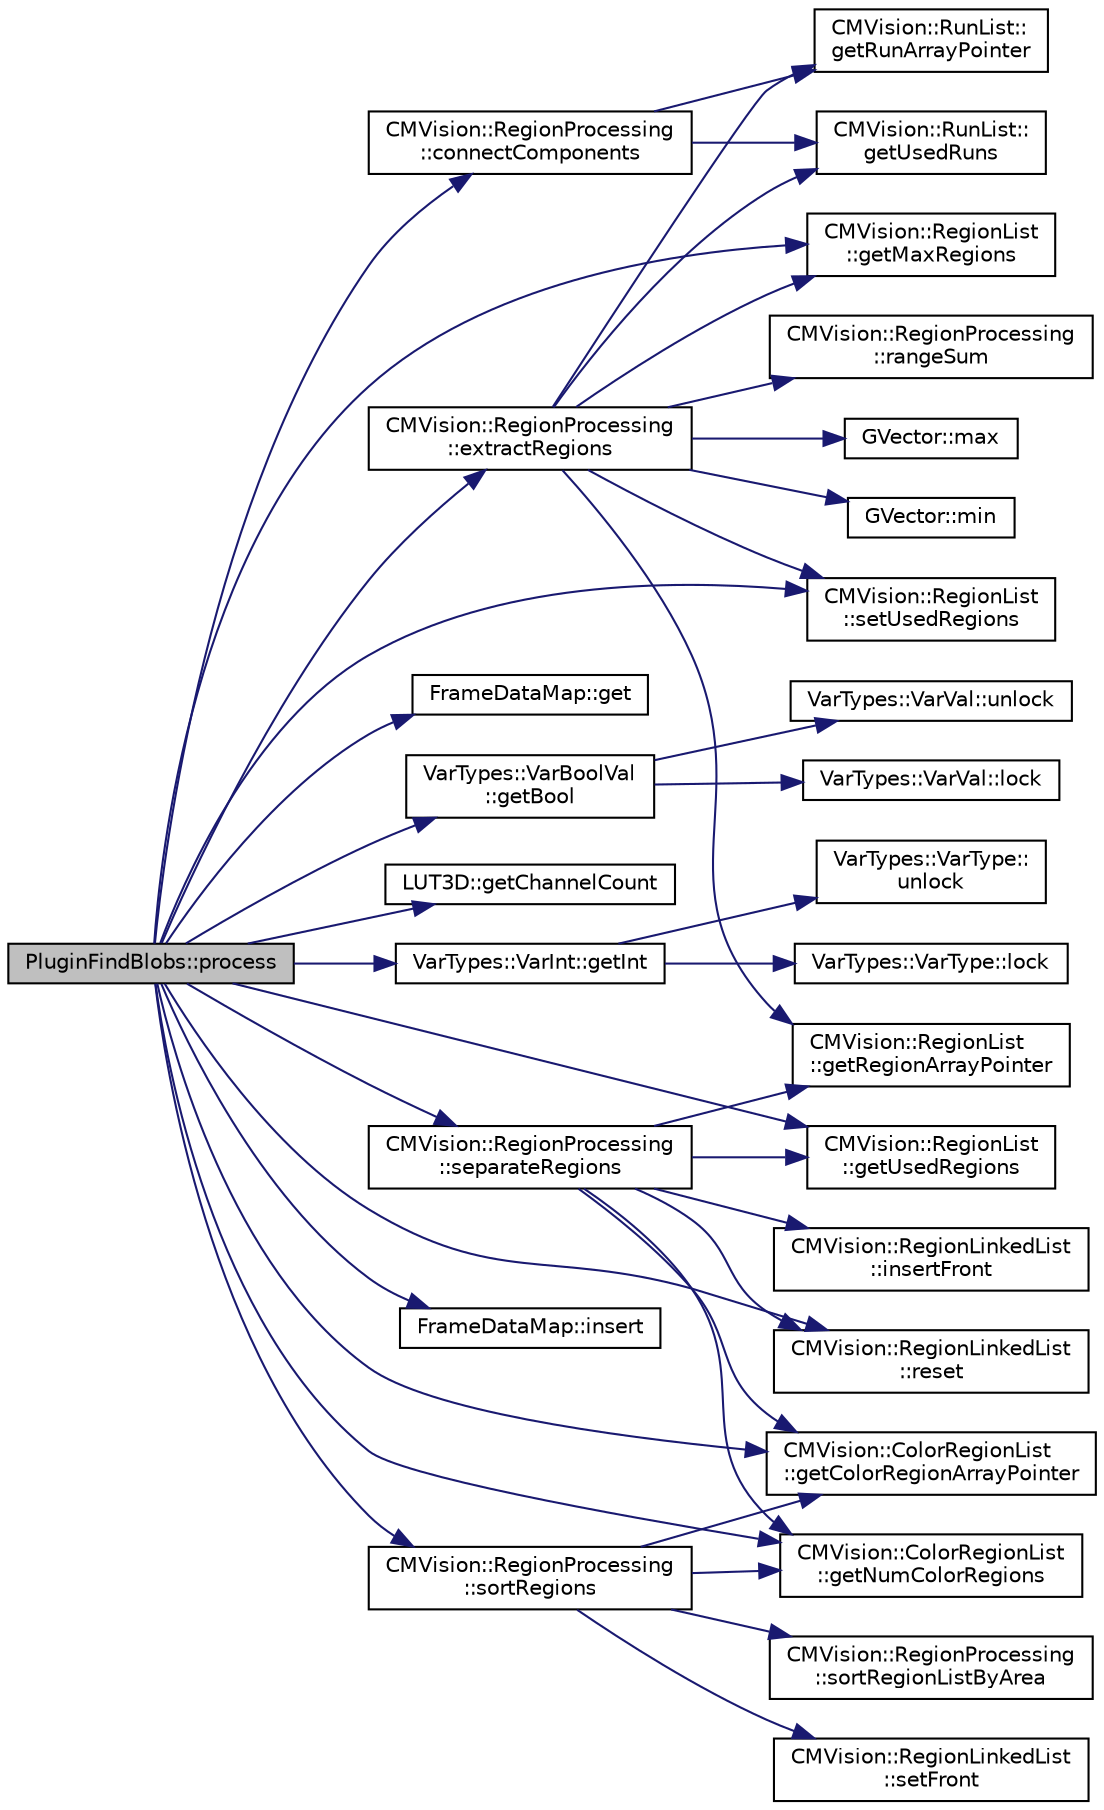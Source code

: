 digraph "PluginFindBlobs::process"
{
 // INTERACTIVE_SVG=YES
  edge [fontname="Helvetica",fontsize="10",labelfontname="Helvetica",labelfontsize="10"];
  node [fontname="Helvetica",fontsize="10",shape=record];
  rankdir="LR";
  Node1 [label="PluginFindBlobs::process",height=0.2,width=0.4,color="black", fillcolor="grey75", style="filled", fontcolor="black"];
  Node1 -> Node2 [color="midnightblue",fontsize="10",style="solid",fontname="Helvetica"];
  Node2 [label="CMVision::RegionProcessing\l::connectComponents",height=0.2,width=0.4,color="black", fillcolor="white", style="filled",URL="$d7/d54/class_c_m_vision_1_1_region_processing.html#af660306f092cf8fa71d266fa5ad1d4c0"];
  Node2 -> Node3 [color="midnightblue",fontsize="10",style="solid",fontname="Helvetica"];
  Node3 [label="CMVision::RunList::\lgetRunArrayPointer",height=0.2,width=0.4,color="black", fillcolor="white", style="filled",URL="$d8/d9d/class_c_m_vision_1_1_run_list.html#a679d27dbef6439e188fc87d1efd0a2eb"];
  Node2 -> Node4 [color="midnightblue",fontsize="10",style="solid",fontname="Helvetica"];
  Node4 [label="CMVision::RunList::\lgetUsedRuns",height=0.2,width=0.4,color="black", fillcolor="white", style="filled",URL="$d8/d9d/class_c_m_vision_1_1_run_list.html#ab305f5b3453475ae1a454848288b09b9"];
  Node1 -> Node5 [color="midnightblue",fontsize="10",style="solid",fontname="Helvetica"];
  Node5 [label="CMVision::RegionProcessing\l::extractRegions",height=0.2,width=0.4,color="black", fillcolor="white", style="filled",URL="$d7/d54/class_c_m_vision_1_1_region_processing.html#acea0393b8dcf268a49768be357b9ff18"];
  Node5 -> Node6 [color="midnightblue",fontsize="10",style="solid",fontname="Helvetica"];
  Node6 [label="CMVision::RegionList\l::getRegionArrayPointer",height=0.2,width=0.4,color="black", fillcolor="white", style="filled",URL="$d8/d42/class_c_m_vision_1_1_region_list.html#a65151b5f3e55f9f2c872c3c97743b755"];
  Node5 -> Node3 [color="midnightblue",fontsize="10",style="solid",fontname="Helvetica"];
  Node5 -> Node7 [color="midnightblue",fontsize="10",style="solid",fontname="Helvetica"];
  Node7 [label="CMVision::RegionList\l::getMaxRegions",height=0.2,width=0.4,color="black", fillcolor="white", style="filled",URL="$d8/d42/class_c_m_vision_1_1_region_list.html#a7657c1fc152c50000e0dde0ffe835cea"];
  Node5 -> Node4 [color="midnightblue",fontsize="10",style="solid",fontname="Helvetica"];
  Node5 -> Node8 [color="midnightblue",fontsize="10",style="solid",fontname="Helvetica"];
  Node8 [label="CMVision::RegionProcessing\l::rangeSum",height=0.2,width=0.4,color="black", fillcolor="white", style="filled",URL="$d7/d54/class_c_m_vision_1_1_region_processing.html#abc0007f3348b9eec0260cade9c22afb6"];
  Node5 -> Node9 [color="midnightblue",fontsize="10",style="solid",fontname="Helvetica"];
  Node9 [label="CMVision::RegionList\l::setUsedRegions",height=0.2,width=0.4,color="black", fillcolor="white", style="filled",URL="$d8/d42/class_c_m_vision_1_1_region_list.html#a917c5857ef8f9054148b76c1d23f36ce"];
  Node5 -> Node10 [color="midnightblue",fontsize="10",style="solid",fontname="Helvetica"];
  Node10 [label="GVector::max",height=0.2,width=0.4,color="black", fillcolor="white", style="filled",URL="$d5/da9/namespace_g_vector.html#a1223529a5f19606fa1f0bb39404a9ec3"];
  Node5 -> Node11 [color="midnightblue",fontsize="10",style="solid",fontname="Helvetica"];
  Node11 [label="GVector::min",height=0.2,width=0.4,color="black", fillcolor="white", style="filled",URL="$d5/da9/namespace_g_vector.html#a79b77964e0a1ea74cc1ca2048991fb73"];
  Node1 -> Node12 [color="midnightblue",fontsize="10",style="solid",fontname="Helvetica"];
  Node12 [label="FrameDataMap::get",height=0.2,width=0.4,color="black", fillcolor="white", style="filled",URL="$db/d71/class_frame_data_map.html#afd413bf943754d195c11e868b49dd974"];
  Node1 -> Node13 [color="midnightblue",fontsize="10",style="solid",fontname="Helvetica"];
  Node13 [label="VarTypes::VarBoolVal\l::getBool",height=0.2,width=0.4,color="black", fillcolor="white", style="filled",URL="$d8/d0a/class_var_types_1_1_var_bool_val.html#aa06eade87e8f3799adddde73001ba94b",tooltip="return the boolean value "];
  Node13 -> Node14 [color="midnightblue",fontsize="10",style="solid",fontname="Helvetica"];
  Node14 [label="VarTypes::VarVal::lock",height=0.2,width=0.4,color="black", fillcolor="white", style="filled",URL="$d6/de8/class_var_types_1_1_var_val.html#a687df377b593f5ab5ac0b26d22728d4a"];
  Node13 -> Node15 [color="midnightblue",fontsize="10",style="solid",fontname="Helvetica"];
  Node15 [label="VarTypes::VarVal::unlock",height=0.2,width=0.4,color="black", fillcolor="white", style="filled",URL="$d6/de8/class_var_types_1_1_var_val.html#a6f1d886beb58366ce6c157b224ff26f8"];
  Node1 -> Node16 [color="midnightblue",fontsize="10",style="solid",fontname="Helvetica"];
  Node16 [label="LUT3D::getChannelCount",height=0.2,width=0.4,color="black", fillcolor="white", style="filled",URL="$d7/d15/class_l_u_t3_d.html#af08d43be300db99024f2618034580ef0"];
  Node1 -> Node17 [color="midnightblue",fontsize="10",style="solid",fontname="Helvetica"];
  Node17 [label="CMVision::ColorRegionList\l::getColorRegionArrayPointer",height=0.2,width=0.4,color="black", fillcolor="white", style="filled",URL="$d7/d03/class_c_m_vision_1_1_color_region_list.html#ace85279f810ed914cabebe7d52f5e0a6"];
  Node1 -> Node18 [color="midnightblue",fontsize="10",style="solid",fontname="Helvetica"];
  Node18 [label="VarTypes::VarInt::getInt",height=0.2,width=0.4,color="black", fillcolor="white", style="filled",URL="$d0/d6c/class_var_types_1_1_var_int.html#a28e54804076ef060827761e22e15ab1f"];
  Node18 -> Node19 [color="midnightblue",fontsize="10",style="solid",fontname="Helvetica"];
  Node19 [label="VarTypes::VarType::lock",height=0.2,width=0.4,color="black", fillcolor="white", style="filled",URL="$d4/d59/class_var_types_1_1_var_type.html#ae3cc30264a849e50988b92ed305d80d2"];
  Node18 -> Node20 [color="midnightblue",fontsize="10",style="solid",fontname="Helvetica"];
  Node20 [label="VarTypes::VarType::\lunlock",height=0.2,width=0.4,color="black", fillcolor="white", style="filled",URL="$d4/d59/class_var_types_1_1_var_type.html#aa879148410da333f6b9bf5c5e58fbad8"];
  Node1 -> Node7 [color="midnightblue",fontsize="10",style="solid",fontname="Helvetica"];
  Node1 -> Node21 [color="midnightblue",fontsize="10",style="solid",fontname="Helvetica"];
  Node21 [label="CMVision::ColorRegionList\l::getNumColorRegions",height=0.2,width=0.4,color="black", fillcolor="white", style="filled",URL="$d7/d03/class_c_m_vision_1_1_color_region_list.html#a48c09276db11f0776002bfd91a7d07e9"];
  Node1 -> Node22 [color="midnightblue",fontsize="10",style="solid",fontname="Helvetica"];
  Node22 [label="CMVision::RegionList\l::getUsedRegions",height=0.2,width=0.4,color="black", fillcolor="white", style="filled",URL="$d8/d42/class_c_m_vision_1_1_region_list.html#aa7ea65ae68f197c6170f3928a4a355ef"];
  Node1 -> Node23 [color="midnightblue",fontsize="10",style="solid",fontname="Helvetica"];
  Node23 [label="FrameDataMap::insert",height=0.2,width=0.4,color="black", fillcolor="white", style="filled",URL="$db/d71/class_frame_data_map.html#a526028e3de7c1c8db9499cce0227a757"];
  Node1 -> Node24 [color="midnightblue",fontsize="10",style="solid",fontname="Helvetica"];
  Node24 [label="CMVision::RegionLinkedList\l::reset",height=0.2,width=0.4,color="black", fillcolor="white", style="filled",URL="$d0/d31/class_c_m_vision_1_1_region_linked_list.html#a0731b260a2e65b4cbf0fd5e7659f7920"];
  Node1 -> Node25 [color="midnightblue",fontsize="10",style="solid",fontname="Helvetica"];
  Node25 [label="CMVision::RegionProcessing\l::separateRegions",height=0.2,width=0.4,color="black", fillcolor="white", style="filled",URL="$d7/d54/class_c_m_vision_1_1_region_processing.html#a3448a33bb35e8e8c2f4a8cea68e04545"];
  Node25 -> Node22 [color="midnightblue",fontsize="10",style="solid",fontname="Helvetica"];
  Node25 -> Node6 [color="midnightblue",fontsize="10",style="solid",fontname="Helvetica"];
  Node25 -> Node21 [color="midnightblue",fontsize="10",style="solid",fontname="Helvetica"];
  Node25 -> Node17 [color="midnightblue",fontsize="10",style="solid",fontname="Helvetica"];
  Node25 -> Node24 [color="midnightblue",fontsize="10",style="solid",fontname="Helvetica"];
  Node25 -> Node26 [color="midnightblue",fontsize="10",style="solid",fontname="Helvetica"];
  Node26 [label="CMVision::RegionLinkedList\l::insertFront",height=0.2,width=0.4,color="black", fillcolor="white", style="filled",URL="$d0/d31/class_c_m_vision_1_1_region_linked_list.html#a1cd378daa464d8693f497082be936bb1"];
  Node1 -> Node9 [color="midnightblue",fontsize="10",style="solid",fontname="Helvetica"];
  Node1 -> Node27 [color="midnightblue",fontsize="10",style="solid",fontname="Helvetica"];
  Node27 [label="CMVision::RegionProcessing\l::sortRegions",height=0.2,width=0.4,color="black", fillcolor="white", style="filled",URL="$d7/d54/class_c_m_vision_1_1_region_processing.html#a1f7f8a22be13e1d4e44fe35ed5acaa8a"];
  Node27 -> Node21 [color="midnightblue",fontsize="10",style="solid",fontname="Helvetica"];
  Node27 -> Node17 [color="midnightblue",fontsize="10",style="solid",fontname="Helvetica"];
  Node27 -> Node28 [color="midnightblue",fontsize="10",style="solid",fontname="Helvetica"];
  Node28 [label="CMVision::RegionLinkedList\l::setFront",height=0.2,width=0.4,color="black", fillcolor="white", style="filled",URL="$d0/d31/class_c_m_vision_1_1_region_linked_list.html#aab48a373ed087b2639d4e0b1554e8edf"];
  Node27 -> Node29 [color="midnightblue",fontsize="10",style="solid",fontname="Helvetica"];
  Node29 [label="CMVision::RegionProcessing\l::sortRegionListByArea",height=0.2,width=0.4,color="black", fillcolor="white", style="filled",URL="$d7/d54/class_c_m_vision_1_1_region_processing.html#a078f7bd9f6f8cb295f91431b3da3c77d"];
}
